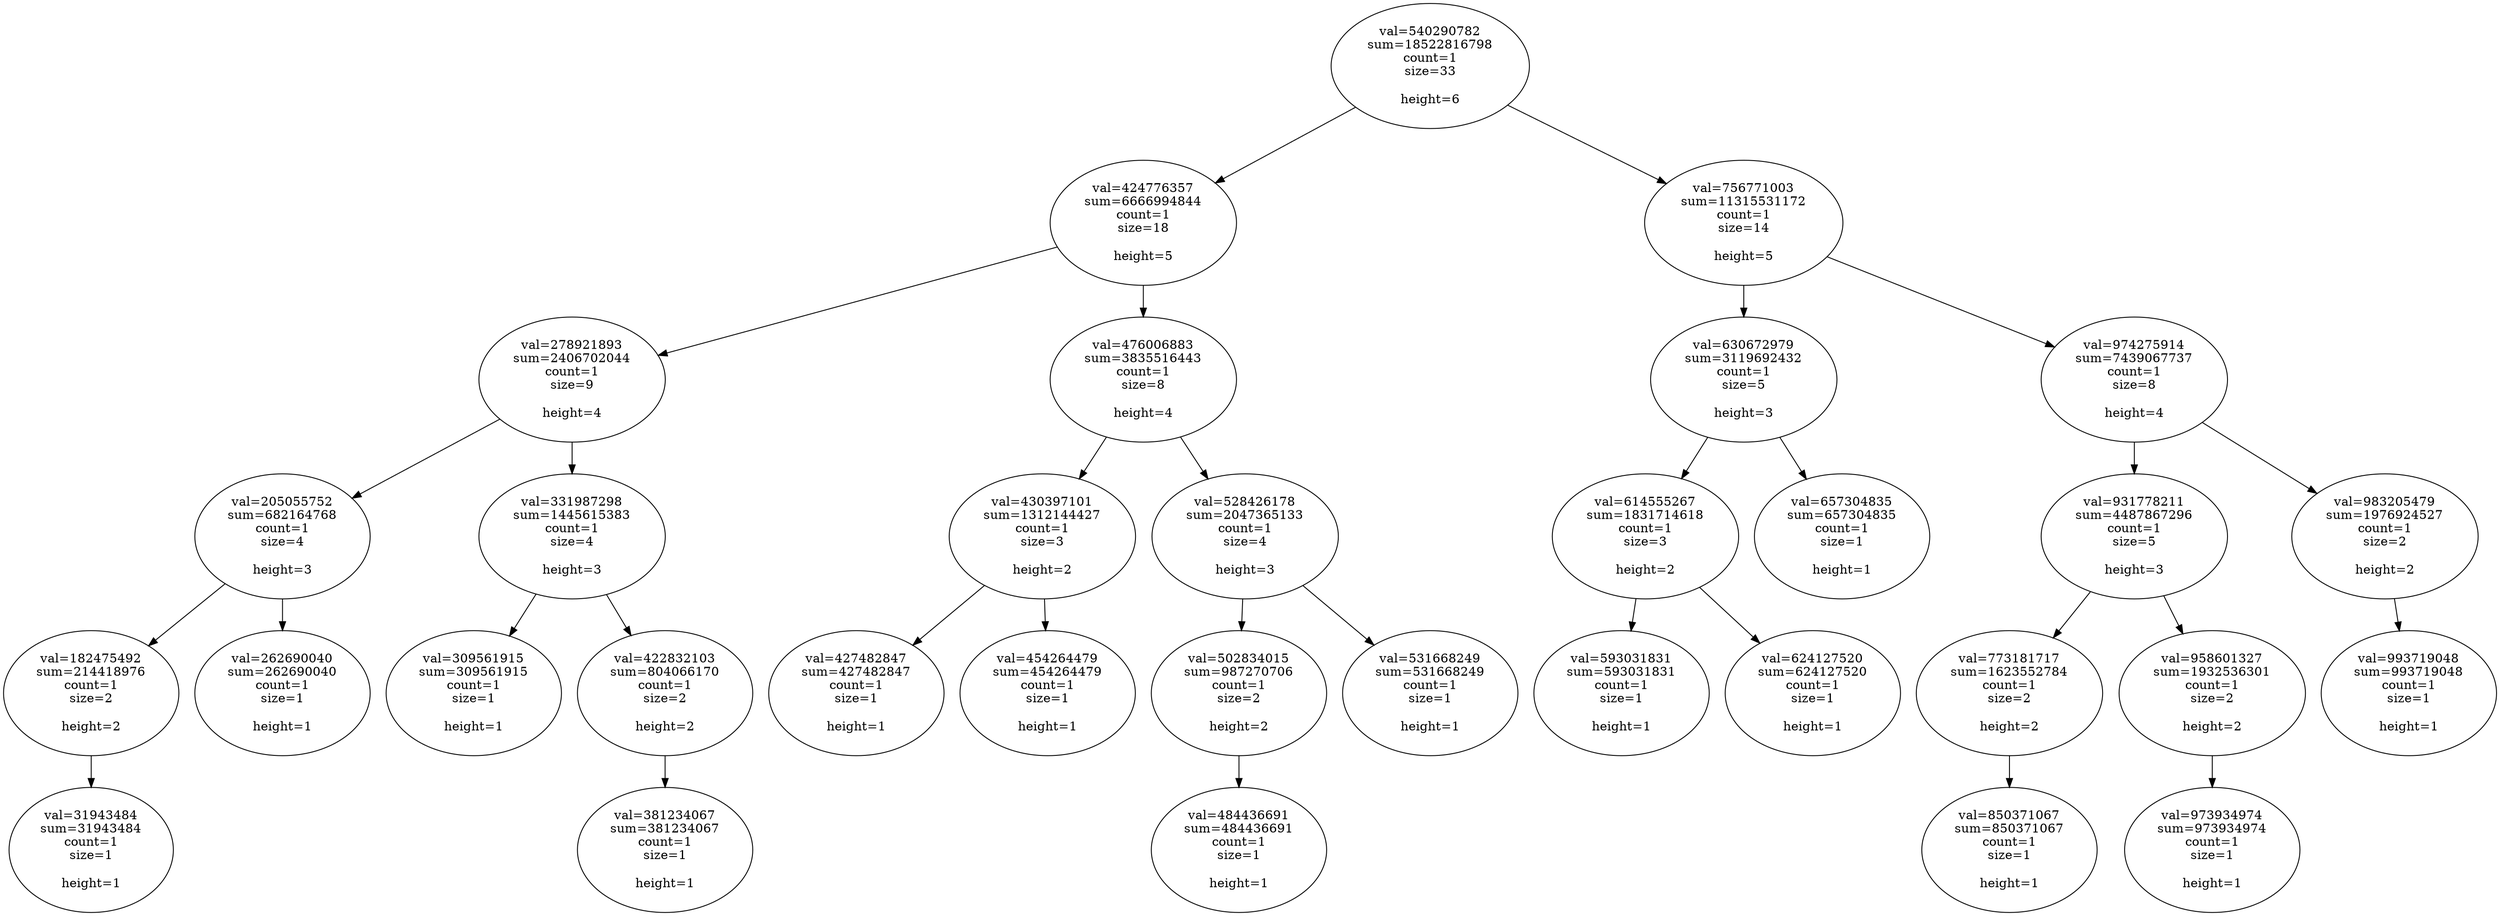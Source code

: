 digraph {
	1 [label=<val=31943484<BR/>sum=31943484<BR/>count=1<BR/>size=1<BR/><BR/>height=1<BR/>>]
	2 [label=<val=182475492<BR/>sum=214418976<BR/>count=1<BR/>size=2<BR/><BR/>height=2<BR/>>]
	2 -> 1
	3 [label=<val=205055752<BR/>sum=682164768<BR/>count=1<BR/>size=4<BR/><BR/>height=3<BR/>>]
	4 [label=<val=262690040<BR/>sum=262690040<BR/>count=1<BR/>size=1<BR/><BR/>height=1<BR/>>]
	3 -> 2
	3 -> 4
	5 [label=<val=278921893<BR/>sum=2406702044<BR/>count=1<BR/>size=9<BR/><BR/>height=4<BR/>>]
	6 [label=<val=309561915<BR/>sum=309561915<BR/>count=1<BR/>size=1<BR/><BR/>height=1<BR/>>]
	7 [label=<val=331987298<BR/>sum=1445615383<BR/>count=1<BR/>size=4<BR/><BR/>height=3<BR/>>]
	8 [label=<val=381234067<BR/>sum=381234067<BR/>count=1<BR/>size=1<BR/><BR/>height=1<BR/>>]
	9 [label=<val=422832103<BR/>sum=804066170<BR/>count=1<BR/>size=2<BR/><BR/>height=2<BR/>>]
	9 -> 8
	7 -> 6
	7 -> 9
	5 -> 3
	5 -> 7
	10 [label=<val=424776357<BR/>sum=6666994844<BR/>count=1<BR/>size=18<BR/><BR/>height=5<BR/>>]
	11 [label=<val=427482847<BR/>sum=427482847<BR/>count=1<BR/>size=1<BR/><BR/>height=1<BR/>>]
	12 [label=<val=430397101<BR/>sum=1312144427<BR/>count=1<BR/>size=3<BR/><BR/>height=2<BR/>>]
	13 [label=<val=454264479<BR/>sum=454264479<BR/>count=1<BR/>size=1<BR/><BR/>height=1<BR/>>]
	12 -> 11
	12 -> 13
	14 [label=<val=476006883<BR/>sum=3835516443<BR/>count=1<BR/>size=8<BR/><BR/>height=4<BR/>>]
	15 [label=<val=484436691<BR/>sum=484436691<BR/>count=1<BR/>size=1<BR/><BR/>height=1<BR/>>]
	16 [label=<val=502834015<BR/>sum=987270706<BR/>count=1<BR/>size=2<BR/><BR/>height=2<BR/>>]
	16 -> 15
	17 [label=<val=528426178<BR/>sum=2047365133<BR/>count=1<BR/>size=4<BR/><BR/>height=3<BR/>>]
	18 [label=<val=531668249<BR/>sum=531668249<BR/>count=1<BR/>size=1<BR/><BR/>height=1<BR/>>]
	17 -> 16
	17 -> 18
	14 -> 12
	14 -> 17
	10 -> 5
	10 -> 14
	19 [label=<val=540290782<BR/>sum=18522816798<BR/>count=1<BR/>size=33<BR/><BR/>height=6<BR/>>]
	20 [label=<val=593031831<BR/>sum=593031831<BR/>count=1<BR/>size=1<BR/><BR/>height=1<BR/>>]
	21 [label=<val=614555267<BR/>sum=1831714618<BR/>count=1<BR/>size=3<BR/><BR/>height=2<BR/>>]
	22 [label=<val=624127520<BR/>sum=624127520<BR/>count=1<BR/>size=1<BR/><BR/>height=1<BR/>>]
	21 -> 20
	21 -> 22
	23 [label=<val=630672979<BR/>sum=3119692432<BR/>count=1<BR/>size=5<BR/><BR/>height=3<BR/>>]
	24 [label=<val=657304835<BR/>sum=657304835<BR/>count=1<BR/>size=1<BR/><BR/>height=1<BR/>>]
	23 -> 21
	23 -> 24
	25 [label=<val=756771003<BR/>sum=11315531172<BR/>count=1<BR/>size=14<BR/><BR/>height=5<BR/>>]
	26 [label=<val=773181717<BR/>sum=1623552784<BR/>count=1<BR/>size=2<BR/><BR/>height=2<BR/>>]
	27 [label=<val=850371067<BR/>sum=850371067<BR/>count=1<BR/>size=1<BR/><BR/>height=1<BR/>>]
	26 -> 27
	28 [label=<val=931778211<BR/>sum=4487867296<BR/>count=1<BR/>size=5<BR/><BR/>height=3<BR/>>]
	29 [label=<val=958601327<BR/>sum=1932536301<BR/>count=1<BR/>size=2<BR/><BR/>height=2<BR/>>]
	30 [label=<val=973934974<BR/>sum=973934974<BR/>count=1<BR/>size=1<BR/><BR/>height=1<BR/>>]
	29 -> 30
	28 -> 26
	28 -> 29
	31 [label=<val=974275914<BR/>sum=7439067737<BR/>count=1<BR/>size=8<BR/><BR/>height=4<BR/>>]
	32 [label=<val=983205479<BR/>sum=1976924527<BR/>count=1<BR/>size=2<BR/><BR/>height=2<BR/>>]
	33 [label=<val=993719048<BR/>sum=993719048<BR/>count=1<BR/>size=1<BR/><BR/>height=1<BR/>>]
	32 -> 33
	31 -> 28
	31 -> 32
	25 -> 23
	25 -> 31
	19 -> 10
	19 -> 25
{rank=source;19}
}
